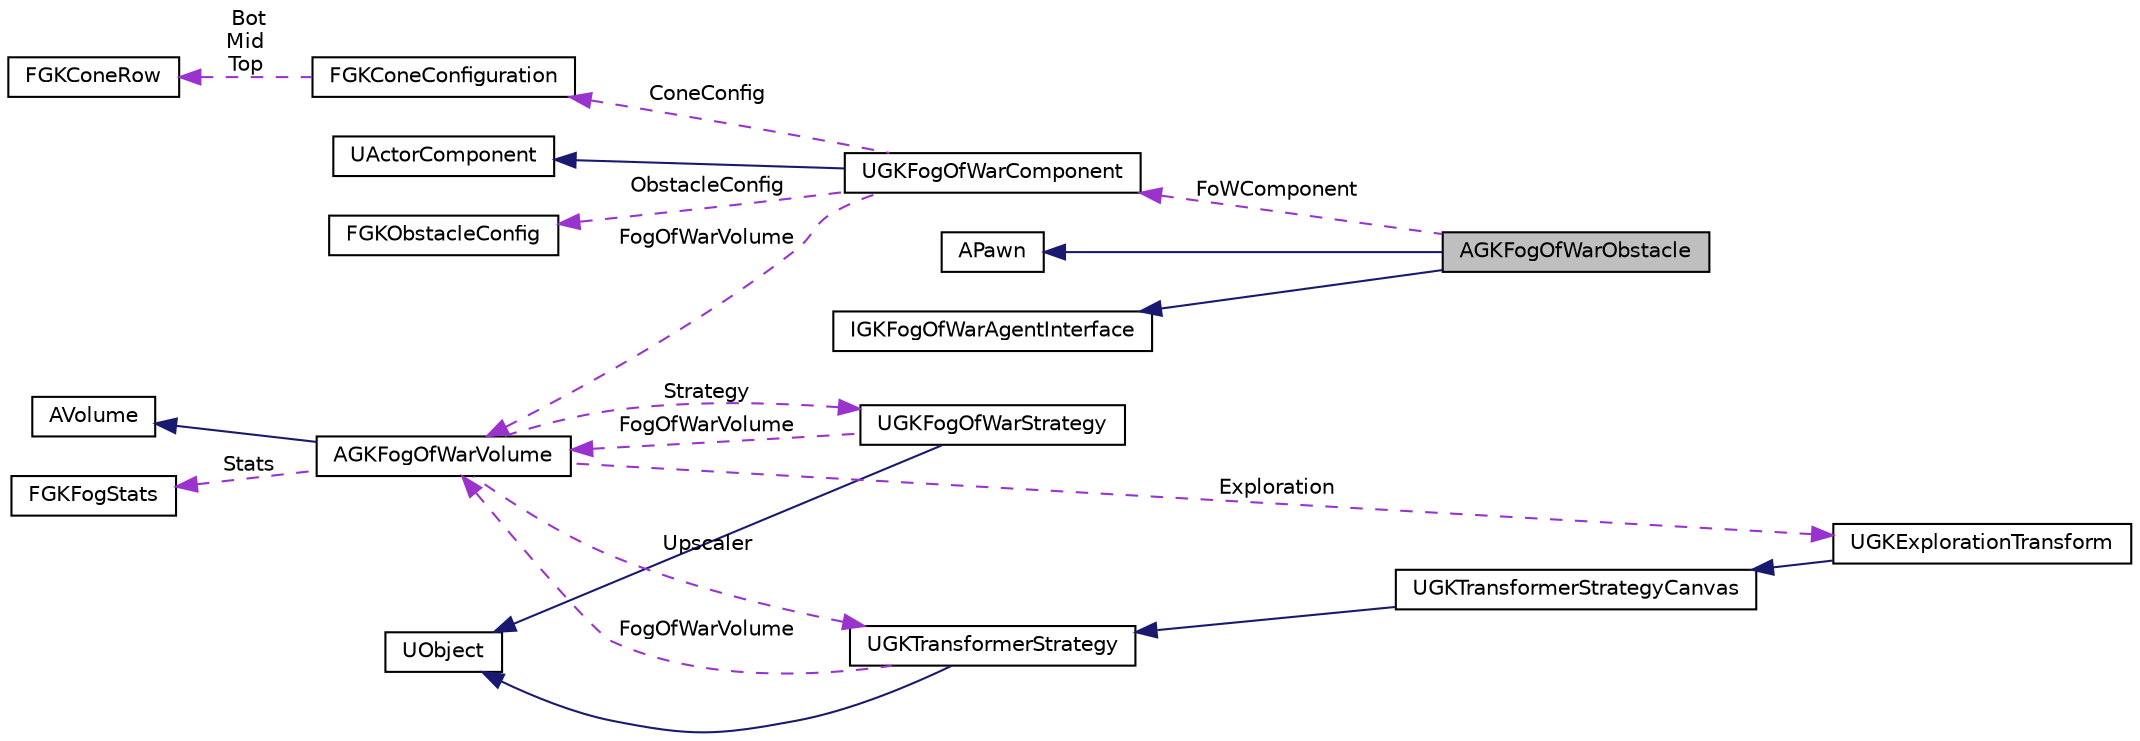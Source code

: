 digraph "AGKFogOfWarObstacle"
{
 // LATEX_PDF_SIZE
  edge [fontname="Helvetica",fontsize="10",labelfontname="Helvetica",labelfontsize="10"];
  node [fontname="Helvetica",fontsize="10",shape=record];
  rankdir="LR";
  Node1 [label="AGKFogOfWarObstacle",height=0.2,width=0.4,color="black", fillcolor="grey75", style="filled", fontcolor="black",tooltip=" "];
  Node2 -> Node1 [dir="back",color="midnightblue",fontsize="10",style="solid",fontname="Helvetica"];
  Node2 [label="APawn",height=0.2,width=0.4,color="black", fillcolor="white", style="filled",tooltip=" "];
  Node3 -> Node1 [dir="back",color="midnightblue",fontsize="10",style="solid",fontname="Helvetica"];
  Node3 [label="IGKFogOfWarAgentInterface",height=0.2,width=0.4,color="black", fillcolor="white", style="filled",URL="$classIGKFogOfWarAgentInterface.html",tooltip=" "];
  Node4 -> Node1 [dir="back",color="darkorchid3",fontsize="10",style="dashed",label=" FoWComponent" ,fontname="Helvetica"];
  Node4 [label="UGKFogOfWarComponent",height=0.2,width=0.4,color="black", fillcolor="white", style="filled",URL="$classUGKFogOfWarComponent.html",tooltip=" "];
  Node5 -> Node4 [dir="back",color="midnightblue",fontsize="10",style="solid",fontname="Helvetica"];
  Node5 [label="UActorComponent",height=0.2,width=0.4,color="black", fillcolor="white", style="filled",tooltip=" "];
  Node6 -> Node4 [dir="back",color="darkorchid3",fontsize="10",style="dashed",label=" ObstacleConfig" ,fontname="Helvetica"];
  Node6 [label="FGKObstacleConfig",height=0.2,width=0.4,color="black", fillcolor="white", style="filled",URL="$structFGKObstacleConfig.html",tooltip=" "];
  Node7 -> Node4 [dir="back",color="darkorchid3",fontsize="10",style="dashed",label=" ConeConfig" ,fontname="Helvetica"];
  Node7 [label="FGKConeConfiguration",height=0.2,width=0.4,color="black", fillcolor="white", style="filled",URL="$structFGKConeConfiguration.html",tooltip=" "];
  Node8 -> Node7 [dir="back",color="darkorchid3",fontsize="10",style="dashed",label=" Bot\nMid\nTop" ,fontname="Helvetica"];
  Node8 [label="FGKConeRow",height=0.2,width=0.4,color="black", fillcolor="white", style="filled",URL="$structFGKConeRow.html",tooltip=" "];
  Node9 -> Node4 [dir="back",color="darkorchid3",fontsize="10",style="dashed",label=" FogOfWarVolume" ,fontname="Helvetica"];
  Node9 [label="AGKFogOfWarVolume",height=0.2,width=0.4,color="black", fillcolor="white", style="filled",URL="$classAGKFogOfWarVolume.html",tooltip=" "];
  Node10 -> Node9 [dir="back",color="midnightblue",fontsize="10",style="solid",fontname="Helvetica"];
  Node10 [label="AVolume",height=0.2,width=0.4,color="black", fillcolor="white", style="filled",tooltip=" "];
  Node11 -> Node9 [dir="back",color="darkorchid3",fontsize="10",style="dashed",label=" Strategy" ,fontname="Helvetica"];
  Node11 [label="UGKFogOfWarStrategy",height=0.2,width=0.4,color="black", fillcolor="white", style="filled",URL="$classUGKFogOfWarStrategy.html",tooltip=" "];
  Node12 -> Node11 [dir="back",color="midnightblue",fontsize="10",style="solid",fontname="Helvetica"];
  Node12 [label="UObject",height=0.2,width=0.4,color="black", fillcolor="white", style="filled",tooltip=" "];
  Node9 -> Node11 [dir="back",color="darkorchid3",fontsize="10",style="dashed",label=" FogOfWarVolume" ,fontname="Helvetica"];
  Node13 -> Node9 [dir="back",color="darkorchid3",fontsize="10",style="dashed",label=" Upscaler" ,fontname="Helvetica"];
  Node13 [label="UGKTransformerStrategy",height=0.2,width=0.4,color="black", fillcolor="white", style="filled",URL="$classUGKTransformerStrategy.html",tooltip=" "];
  Node12 -> Node13 [dir="back",color="midnightblue",fontsize="10",style="solid",fontname="Helvetica"];
  Node9 -> Node13 [dir="back",color="darkorchid3",fontsize="10",style="dashed",label=" FogOfWarVolume" ,fontname="Helvetica"];
  Node14 -> Node9 [dir="back",color="darkorchid3",fontsize="10",style="dashed",label=" Exploration" ,fontname="Helvetica"];
  Node14 [label="UGKExplorationTransform",height=0.2,width=0.4,color="black", fillcolor="white", style="filled",URL="$classUGKExplorationTransform.html",tooltip=" "];
  Node15 -> Node14 [dir="back",color="midnightblue",fontsize="10",style="solid",fontname="Helvetica"];
  Node15 [label="UGKTransformerStrategyCanvas",height=0.2,width=0.4,color="black", fillcolor="white", style="filled",URL="$classUGKTransformerStrategyCanvas.html",tooltip=" "];
  Node13 -> Node15 [dir="back",color="midnightblue",fontsize="10",style="solid",fontname="Helvetica"];
  Node16 -> Node9 [dir="back",color="darkorchid3",fontsize="10",style="dashed",label=" Stats" ,fontname="Helvetica"];
  Node16 [label="FGKFogStats",height=0.2,width=0.4,color="black", fillcolor="white", style="filled",URL="$structFGKFogStats.html",tooltip=" "];
}
